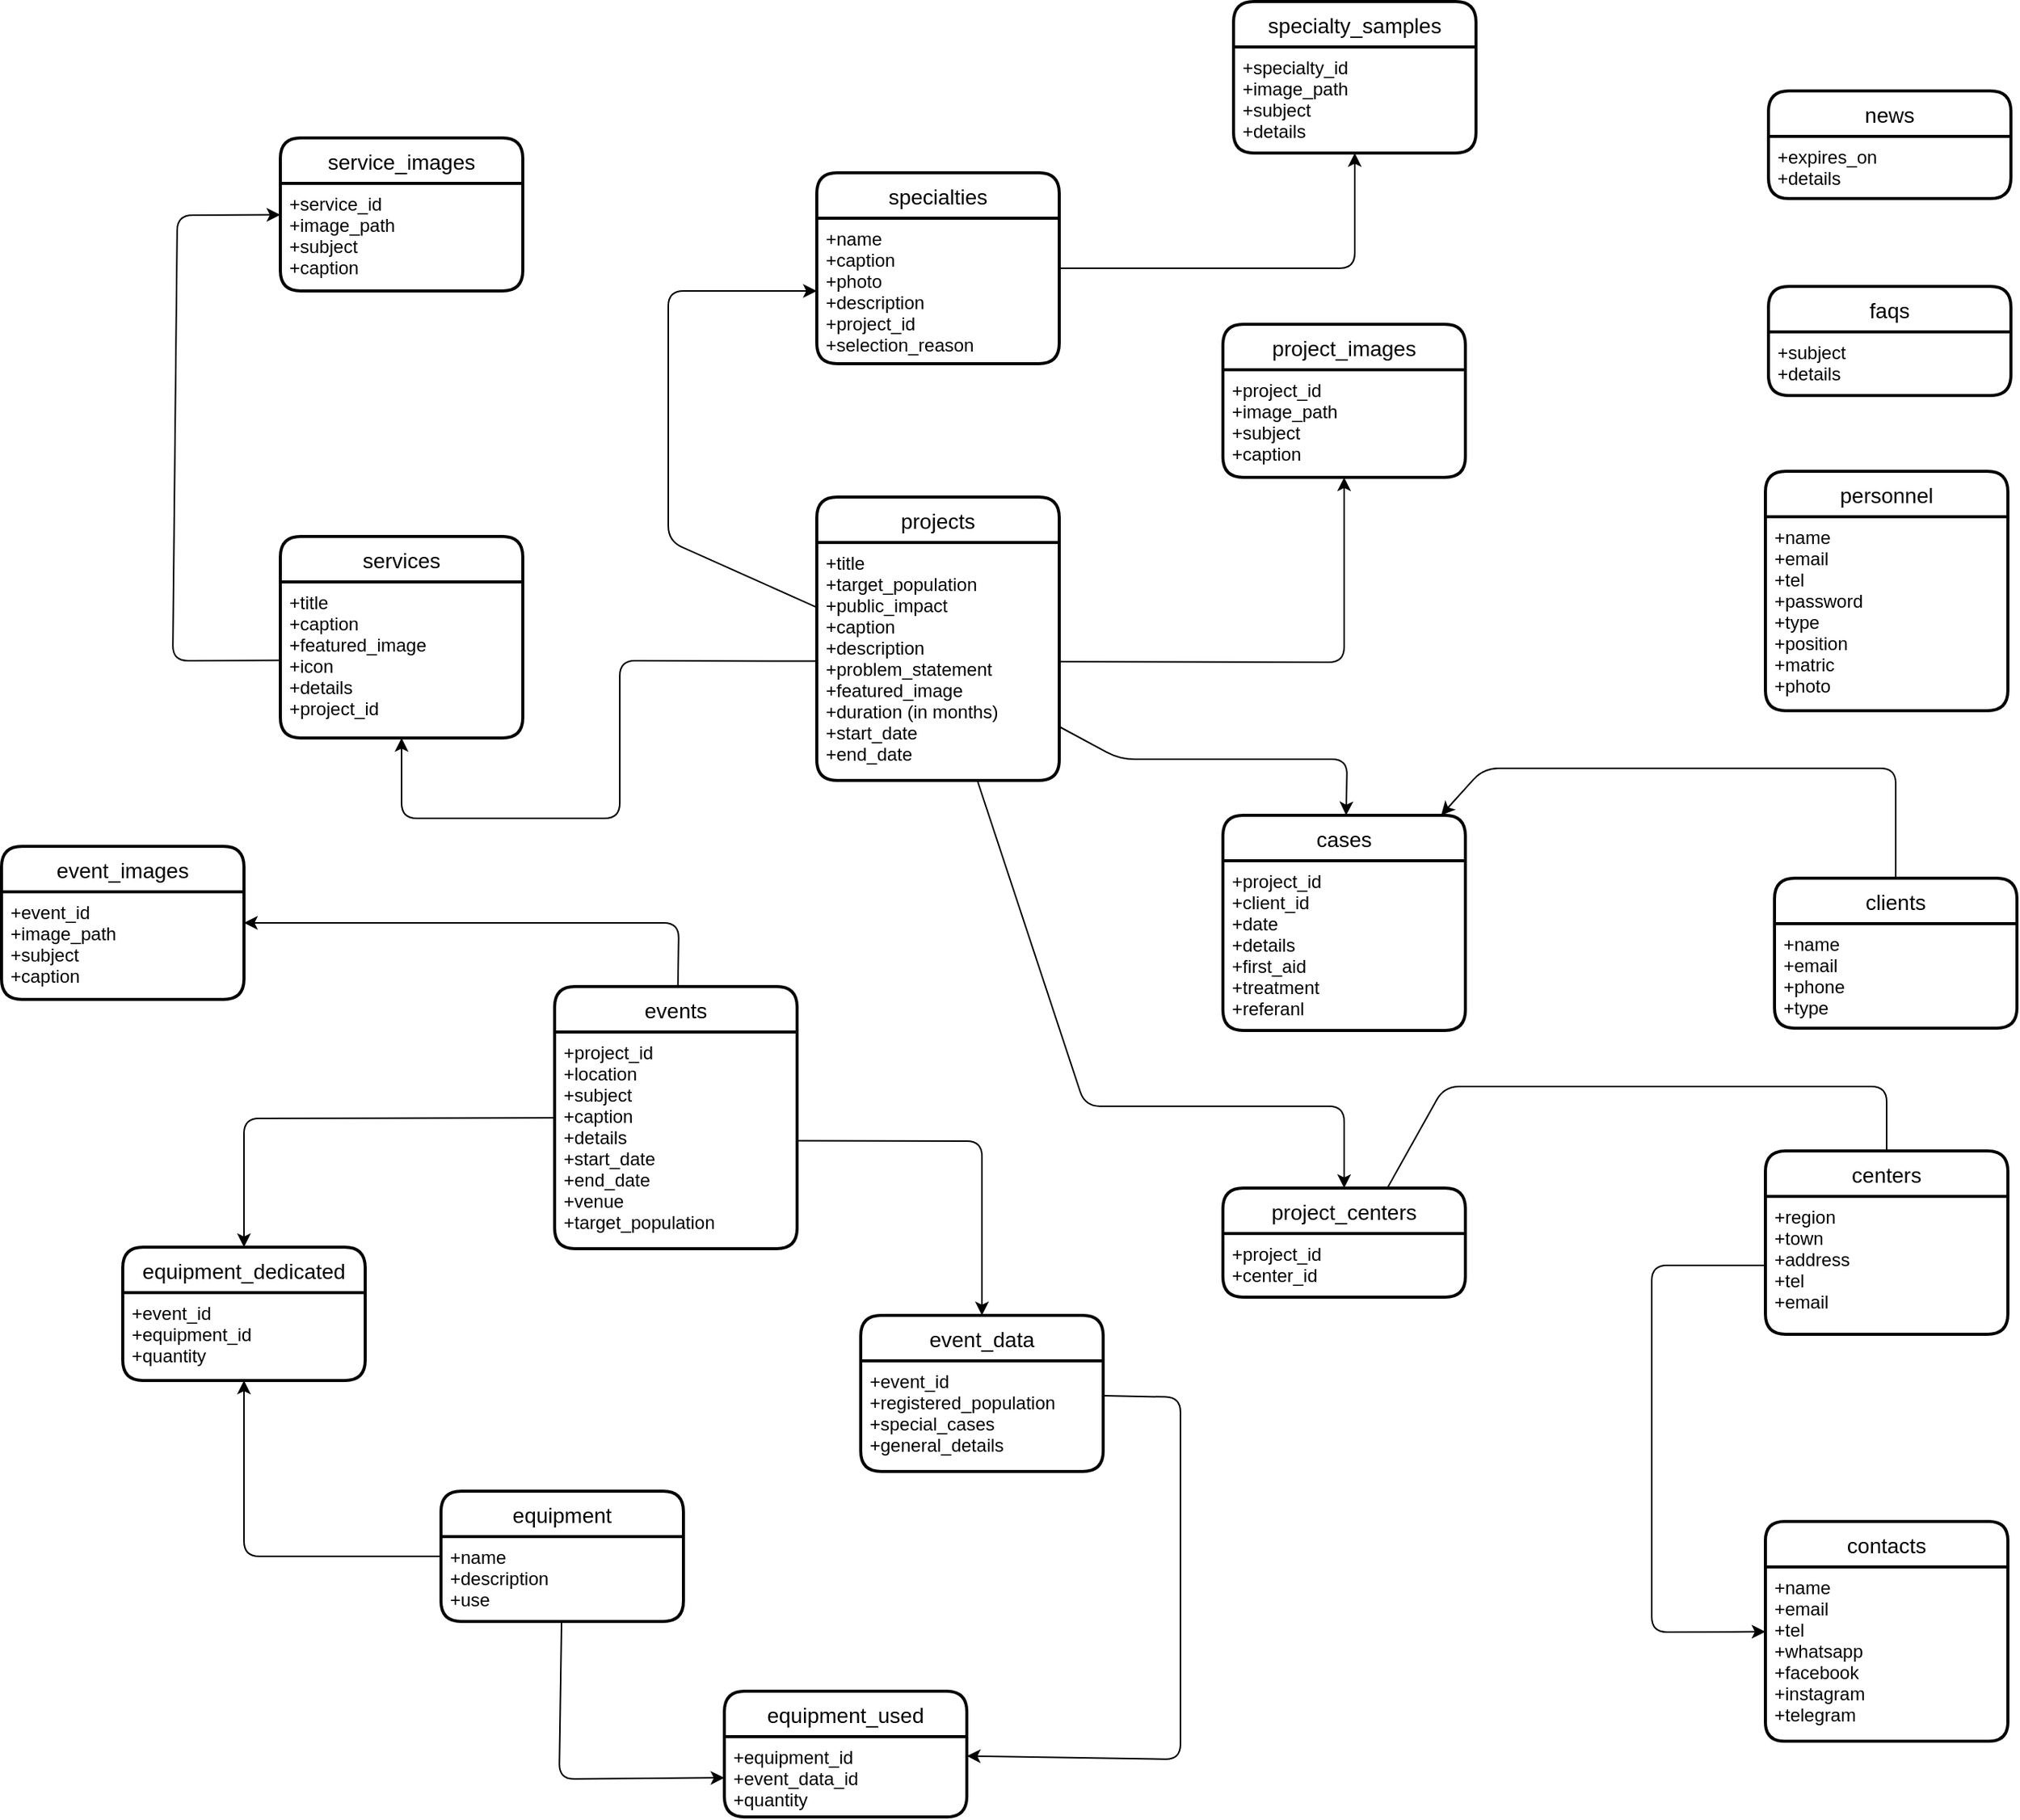 <mxfile>
    <diagram id="IXrpdVVFbbPVb9_5UWJJ" name="Page-1">
        <mxGraphModel dx="1607" dy="1587" grid="0" gridSize="10" guides="1" tooltips="1" connect="1" arrows="1" fold="1" page="0" pageScale="1" pageWidth="1700" pageHeight="1100" background="#FFFFFF" math="0" shadow="0">
            <root>
                <mxCell id="0"/>
                <mxCell id="1" parent="0"/>
                <mxCell id="3" value="projects" style="swimlane;childLayout=stackLayout;horizontal=1;startSize=30;horizontalStack=0;rounded=1;fontSize=14;fontStyle=0;strokeWidth=2;resizeParent=0;resizeLast=1;shadow=0;dashed=0;align=center;" vertex="1" parent="1">
                    <mxGeometry x="296" y="-130" width="160" height="187" as="geometry"/>
                </mxCell>
                <mxCell id="4" value="+title&#10;+target_population&#10;+public_impact&#10;+caption&#10;+description&#10;+problem_statement&#10;+featured_image&#10;+duration (in months)&#10;+start_date&#10;+end_date" style="align=left;strokeColor=none;fillColor=none;spacingLeft=4;fontSize=12;verticalAlign=top;resizable=0;rotatable=0;part=1;" vertex="1" parent="3">
                    <mxGeometry y="30" width="160" height="157" as="geometry"/>
                </mxCell>
                <mxCell id="75" value="" style="edgeStyle=none;html=1;" edge="1" parent="1" source="5" target="73">
                    <mxGeometry relative="1" as="geometry">
                        <Array as="points">
                            <mxPoint x="-82" y="280"/>
                        </Array>
                    </mxGeometry>
                </mxCell>
                <mxCell id="5" value="events" style="swimlane;childLayout=stackLayout;horizontal=1;startSize=30;horizontalStack=0;rounded=1;fontSize=14;fontStyle=0;strokeWidth=2;resizeParent=0;resizeLast=1;shadow=0;dashed=0;align=center;" vertex="1" parent="1">
                    <mxGeometry x="123" y="193" width="160" height="173" as="geometry"/>
                </mxCell>
                <mxCell id="6" value="+project_id&#10;+location&#10;+subject&#10;+caption&#10;+details&#10;+start_date&#10;+end_date&#10;+venue&#10;+target_population" style="align=left;strokeColor=none;fillColor=none;spacingLeft=4;fontSize=12;verticalAlign=top;resizable=0;rotatable=0;part=1;" vertex="1" parent="5">
                    <mxGeometry y="30" width="160" height="143" as="geometry"/>
                </mxCell>
                <mxCell id="8" value="personnel" style="swimlane;childLayout=stackLayout;horizontal=1;startSize=30;horizontalStack=0;rounded=1;fontSize=14;fontStyle=0;strokeWidth=2;resizeParent=0;resizeLast=1;shadow=0;dashed=0;align=center;" vertex="1" parent="1">
                    <mxGeometry x="922" y="-147" width="160" height="158" as="geometry"/>
                </mxCell>
                <mxCell id="9" value="+name&#10;+email&#10;+tel&#10;+password&#10;+type&#10;+position&#10;+matric&#10;+photo" style="align=left;strokeColor=none;fillColor=none;spacingLeft=4;fontSize=12;verticalAlign=top;resizable=0;rotatable=0;part=1;" vertex="1" parent="8">
                    <mxGeometry y="30" width="160" height="128" as="geometry"/>
                </mxCell>
                <mxCell id="11" value="cases" style="swimlane;childLayout=stackLayout;horizontal=1;startSize=30;horizontalStack=0;rounded=1;fontSize=14;fontStyle=0;strokeWidth=2;resizeParent=0;resizeLast=1;shadow=0;dashed=0;align=center;" vertex="1" parent="1">
                    <mxGeometry x="564" y="80" width="160" height="142" as="geometry"/>
                </mxCell>
                <mxCell id="12" value="+project_id&#10;+client_id&#10;+date&#10;+details&#10;+first_aid&#10;+treatment&#10;+referanl" style="align=left;strokeColor=none;fillColor=none;spacingLeft=4;fontSize=12;verticalAlign=top;resizable=0;rotatable=0;part=1;" vertex="1" parent="11">
                    <mxGeometry y="30" width="160" height="112" as="geometry"/>
                </mxCell>
                <mxCell id="59" style="edgeStyle=none;html=1;" edge="1" parent="1" source="17" target="56">
                    <mxGeometry relative="1" as="geometry">
                        <Array as="points">
                            <mxPoint x="651" y="-281"/>
                        </Array>
                    </mxGeometry>
                </mxCell>
                <mxCell id="17" value="specialties" style="swimlane;childLayout=stackLayout;horizontal=1;startSize=30;horizontalStack=0;rounded=1;fontSize=14;fontStyle=0;strokeWidth=2;resizeParent=0;resizeLast=1;shadow=0;dashed=0;align=center;" vertex="1" parent="1">
                    <mxGeometry x="296" y="-344" width="160" height="126" as="geometry"/>
                </mxCell>
                <mxCell id="18" value="+name&#10;+caption&#10;+photo&#10;+description&#10;+project_id&#10;+selection_reason" style="align=left;strokeColor=none;fillColor=none;spacingLeft=4;fontSize=12;verticalAlign=top;resizable=0;rotatable=0;part=1;" vertex="1" parent="17">
                    <mxGeometry y="30" width="160" height="96" as="geometry"/>
                </mxCell>
                <mxCell id="21" value="services" style="swimlane;childLayout=stackLayout;horizontal=1;startSize=30;horizontalStack=0;rounded=1;fontSize=14;fontStyle=0;strokeWidth=2;resizeParent=0;resizeLast=1;shadow=0;dashed=0;align=center;" vertex="1" parent="1">
                    <mxGeometry x="-58" y="-104" width="160" height="133" as="geometry"/>
                </mxCell>
                <mxCell id="22" value="+title&#10;+caption&#10;+featured_image&#10;+icon&#10;+details&#10;+project_id" style="align=left;strokeColor=none;fillColor=none;spacingLeft=4;fontSize=12;verticalAlign=top;resizable=0;rotatable=0;part=1;" vertex="1" parent="21">
                    <mxGeometry y="30" width="160" height="103" as="geometry"/>
                </mxCell>
                <mxCell id="26" value="clients" style="swimlane;childLayout=stackLayout;horizontal=1;startSize=30;horizontalStack=0;rounded=1;fontSize=14;fontStyle=0;strokeWidth=2;resizeParent=0;resizeLast=1;shadow=0;dashed=0;align=center;" vertex="1" parent="1">
                    <mxGeometry x="928" y="121.5" width="160" height="99" as="geometry"/>
                </mxCell>
                <mxCell id="27" value="+name&#10;+email&#10;+phone&#10;+type" style="align=left;strokeColor=none;fillColor=none;spacingLeft=4;fontSize=12;verticalAlign=top;resizable=0;rotatable=0;part=1;" vertex="1" parent="26">
                    <mxGeometry y="30" width="160" height="69" as="geometry"/>
                </mxCell>
                <mxCell id="29" value="news" style="swimlane;childLayout=stackLayout;horizontal=1;startSize=30;horizontalStack=0;rounded=1;fontSize=14;fontStyle=0;strokeWidth=2;resizeParent=0;resizeLast=1;shadow=0;dashed=0;align=center;" vertex="1" parent="1">
                    <mxGeometry x="924" y="-398" width="160" height="71" as="geometry"/>
                </mxCell>
                <mxCell id="30" value="+expires_on&#10;+details&#10;" style="align=left;strokeColor=none;fillColor=none;spacingLeft=4;fontSize=12;verticalAlign=top;resizable=0;rotatable=0;part=1;" vertex="1" parent="29">
                    <mxGeometry y="30" width="160" height="41" as="geometry"/>
                </mxCell>
                <mxCell id="84" value="" style="edgeStyle=none;html=1;" edge="1" parent="1" source="31" target="83">
                    <mxGeometry relative="1" as="geometry">
                        <Array as="points">
                            <mxPoint x="1002" y="259"/>
                            <mxPoint x="710" y="259"/>
                        </Array>
                    </mxGeometry>
                </mxCell>
                <mxCell id="31" value="centers" style="swimlane;childLayout=stackLayout;horizontal=1;startSize=30;horizontalStack=0;rounded=1;fontSize=14;fontStyle=0;strokeWidth=2;resizeParent=0;resizeLast=1;shadow=0;dashed=0;align=center;" vertex="1" parent="1">
                    <mxGeometry x="922" y="301.5" width="160" height="121" as="geometry"/>
                </mxCell>
                <mxCell id="32" value="+region&#10;+town&#10;+address&#10;+tel&#10;+email" style="align=left;strokeColor=none;fillColor=none;spacingLeft=4;fontSize=12;verticalAlign=top;resizable=0;rotatable=0;part=1;" vertex="1" parent="31">
                    <mxGeometry y="30" width="160" height="91" as="geometry"/>
                </mxCell>
                <mxCell id="34" value="contacts" style="swimlane;childLayout=stackLayout;horizontal=1;startSize=30;horizontalStack=0;rounded=1;fontSize=14;fontStyle=0;strokeWidth=2;resizeParent=0;resizeLast=1;shadow=0;dashed=0;align=center;arcSize=14;" vertex="1" parent="1">
                    <mxGeometry x="922" y="546" width="160" height="145" as="geometry"/>
                </mxCell>
                <mxCell id="35" value="+name&#10;+email&#10;+tel&#10;+whatsapp&#10;+facebook&#10;+instagram&#10;+telegram" style="align=left;strokeColor=none;fillColor=none;spacingLeft=4;fontSize=12;verticalAlign=top;resizable=0;rotatable=0;part=1;" vertex="1" parent="34">
                    <mxGeometry y="30" width="160" height="115" as="geometry"/>
                </mxCell>
                <mxCell id="37" value="faqs" style="swimlane;childLayout=stackLayout;horizontal=1;startSize=30;horizontalStack=0;rounded=1;fontSize=14;fontStyle=0;strokeWidth=2;resizeParent=0;resizeLast=1;shadow=0;dashed=0;align=center;" vertex="1" parent="1">
                    <mxGeometry x="924" y="-269" width="160" height="72" as="geometry"/>
                </mxCell>
                <mxCell id="38" value="+subject&#10;+details" style="align=left;strokeColor=none;fillColor=none;spacingLeft=4;fontSize=12;verticalAlign=top;resizable=0;rotatable=0;part=1;" vertex="1" parent="37">
                    <mxGeometry y="30" width="160" height="42" as="geometry"/>
                </mxCell>
                <mxCell id="66" value="" style="edgeStyle=none;html=1;" edge="1" parent="1" source="41" target="64">
                    <mxGeometry relative="1" as="geometry">
                        <Array as="points">
                            <mxPoint x="536" y="464"/>
                            <mxPoint x="536" y="703"/>
                        </Array>
                    </mxGeometry>
                </mxCell>
                <mxCell id="41" value="event_data" style="swimlane;childLayout=stackLayout;horizontal=1;startSize=30;horizontalStack=0;rounded=1;fontSize=14;fontStyle=0;strokeWidth=2;resizeParent=0;resizeLast=1;shadow=0;dashed=0;align=center;" vertex="1" parent="1">
                    <mxGeometry x="325" y="410" width="160" height="103" as="geometry"/>
                </mxCell>
                <mxCell id="42" value="+event_id&#10;+registered_population&#10;+special_cases&#10;+general_details" style="align=left;strokeColor=none;fillColor=none;spacingLeft=4;fontSize=12;verticalAlign=top;resizable=0;rotatable=0;part=1;" vertex="1" parent="41">
                    <mxGeometry y="30" width="160" height="73" as="geometry"/>
                </mxCell>
                <mxCell id="76" style="edgeStyle=none;html=1;" edge="1" parent="1" source="45" target="74">
                    <mxGeometry relative="1" as="geometry">
                        <Array as="points">
                            <mxPoint x="-82" y="569"/>
                        </Array>
                    </mxGeometry>
                </mxCell>
                <mxCell id="45" value="equipment" style="swimlane;childLayout=stackLayout;horizontal=1;startSize=30;horizontalStack=0;rounded=1;fontSize=14;fontStyle=0;strokeWidth=2;resizeParent=0;resizeLast=1;shadow=0;dashed=0;align=center;" vertex="1" parent="1">
                    <mxGeometry x="48" y="526" width="160" height="86" as="geometry"/>
                </mxCell>
                <mxCell id="46" value="+name&#10;+description&#10;+use" style="align=left;strokeColor=none;fillColor=none;spacingLeft=4;fontSize=12;verticalAlign=top;resizable=0;rotatable=0;part=1;" vertex="1" parent="45">
                    <mxGeometry y="30" width="160" height="56" as="geometry"/>
                </mxCell>
                <mxCell id="48" value="event_images" style="swimlane;childLayout=stackLayout;horizontal=1;startSize=30;horizontalStack=0;rounded=1;fontSize=14;fontStyle=0;strokeWidth=2;resizeParent=0;resizeLast=1;shadow=0;dashed=0;align=center;" vertex="1" parent="1">
                    <mxGeometry x="-242" y="100.5" width="160" height="101" as="geometry"/>
                </mxCell>
                <mxCell id="49" value="+event_id&#10;+image_path&#10;+subject&#10;+caption" style="align=left;strokeColor=none;fillColor=none;spacingLeft=4;fontSize=12;verticalAlign=top;resizable=0;rotatable=0;part=1;" vertex="1" parent="48">
                    <mxGeometry y="30" width="160" height="71" as="geometry"/>
                </mxCell>
                <mxCell id="51" value="project_images" style="swimlane;childLayout=stackLayout;horizontal=1;startSize=30;horizontalStack=0;rounded=1;fontSize=14;fontStyle=0;strokeWidth=2;resizeParent=0;resizeLast=1;shadow=0;dashed=0;align=center;" vertex="1" parent="1">
                    <mxGeometry x="564" y="-244" width="160" height="101" as="geometry"/>
                </mxCell>
                <mxCell id="52" value="+project_id&#10;+image_path&#10;+subject&#10;+caption" style="align=left;strokeColor=none;fillColor=none;spacingLeft=4;fontSize=12;verticalAlign=top;resizable=0;rotatable=0;part=1;" vertex="1" parent="51">
                    <mxGeometry y="30" width="160" height="71" as="geometry"/>
                </mxCell>
                <mxCell id="54" style="edgeStyle=none;html=1;" edge="1" parent="1" source="4" target="52">
                    <mxGeometry relative="1" as="geometry">
                        <Array as="points">
                            <mxPoint x="644" y="-21"/>
                        </Array>
                    </mxGeometry>
                </mxCell>
                <mxCell id="55" style="edgeStyle=none;html=1;" edge="1" parent="1" source="5" target="48">
                    <mxGeometry relative="1" as="geometry">
                        <Array as="points">
                            <mxPoint x="205" y="151"/>
                        </Array>
                    </mxGeometry>
                </mxCell>
                <mxCell id="56" value="specialty_samples" style="swimlane;childLayout=stackLayout;horizontal=1;startSize=30;horizontalStack=0;rounded=1;fontSize=14;fontStyle=0;strokeWidth=2;resizeParent=0;resizeLast=1;shadow=0;dashed=0;align=center;" vertex="1" parent="1">
                    <mxGeometry x="571" y="-457" width="160" height="100" as="geometry"/>
                </mxCell>
                <mxCell id="57" value="+specialty_id&#10;+image_path&#10;+subject&#10;+details" style="align=left;strokeColor=none;fillColor=none;spacingLeft=4;fontSize=12;verticalAlign=top;resizable=0;rotatable=0;part=1;" vertex="1" parent="56">
                    <mxGeometry y="30" width="160" height="70" as="geometry"/>
                </mxCell>
                <mxCell id="61" value="service_images" style="swimlane;childLayout=stackLayout;horizontal=1;startSize=30;horizontalStack=0;rounded=1;fontSize=14;fontStyle=0;strokeWidth=2;resizeParent=0;resizeLast=1;shadow=0;dashed=0;align=center;" vertex="1" parent="1">
                    <mxGeometry x="-58" y="-367" width="160" height="101" as="geometry"/>
                </mxCell>
                <mxCell id="62" value="+service_id&#10;+image_path&#10;+subject&#10;+caption" style="align=left;strokeColor=none;fillColor=none;spacingLeft=4;fontSize=12;verticalAlign=top;resizable=0;rotatable=0;part=1;" vertex="1" parent="61">
                    <mxGeometry y="30" width="160" height="71" as="geometry"/>
                </mxCell>
                <mxCell id="63" style="edgeStyle=none;html=1;" edge="1" parent="1" source="22" target="61">
                    <mxGeometry relative="1" as="geometry">
                        <Array as="points">
                            <mxPoint x="-129" y="-22"/>
                            <mxPoint x="-126" y="-316"/>
                        </Array>
                    </mxGeometry>
                </mxCell>
                <mxCell id="64" value="equipment_used" style="swimlane;childLayout=stackLayout;horizontal=1;startSize=30;horizontalStack=0;rounded=1;fontSize=14;fontStyle=0;strokeWidth=2;resizeParent=0;resizeLast=1;shadow=0;dashed=0;align=center;" vertex="1" parent="1">
                    <mxGeometry x="235" y="658" width="160" height="83" as="geometry"/>
                </mxCell>
                <mxCell id="65" value="+equipment_id&#10;+event_data_id&#10;+quantity" style="align=left;strokeColor=none;fillColor=none;spacingLeft=4;fontSize=12;verticalAlign=top;resizable=0;rotatable=0;part=1;" vertex="1" parent="64">
                    <mxGeometry y="30" width="160" height="53" as="geometry"/>
                </mxCell>
                <mxCell id="67" style="edgeStyle=none;html=1;" edge="1" parent="1" source="46" target="65">
                    <mxGeometry relative="1" as="geometry">
                        <Array as="points">
                            <mxPoint x="126" y="716"/>
                        </Array>
                    </mxGeometry>
                </mxCell>
                <mxCell id="71" style="edgeStyle=none;html=1;" edge="1" parent="1" source="26" target="11">
                    <mxGeometry relative="1" as="geometry">
                        <Array as="points">
                            <mxPoint x="1008" y="49"/>
                            <mxPoint x="736" y="49"/>
                        </Array>
                    </mxGeometry>
                </mxCell>
                <mxCell id="72" style="edgeStyle=none;html=1;" edge="1" parent="1" source="6" target="41">
                    <mxGeometry relative="1" as="geometry">
                        <Array as="points">
                            <mxPoint x="405" y="295"/>
                        </Array>
                    </mxGeometry>
                </mxCell>
                <mxCell id="73" value="equipment_dedicated" style="swimlane;childLayout=stackLayout;horizontal=1;startSize=30;horizontalStack=0;rounded=1;fontSize=14;fontStyle=0;strokeWidth=2;resizeParent=0;resizeLast=1;shadow=0;dashed=0;align=center;" vertex="1" parent="1">
                    <mxGeometry x="-162" y="365" width="160" height="88" as="geometry"/>
                </mxCell>
                <mxCell id="74" value="+event_id&#10;+equipment_id&#10;+quantity" style="align=left;strokeColor=none;fillColor=none;spacingLeft=4;fontSize=12;verticalAlign=top;resizable=0;rotatable=0;part=1;" vertex="1" parent="73">
                    <mxGeometry y="30" width="160" height="58" as="geometry"/>
                </mxCell>
                <mxCell id="77" style="edgeStyle=none;html=1;" edge="1" parent="1" source="4" target="11">
                    <mxGeometry relative="1" as="geometry">
                        <Array as="points">
                            <mxPoint x="496" y="43"/>
                            <mxPoint x="646" y="43"/>
                        </Array>
                    </mxGeometry>
                </mxCell>
                <mxCell id="78" style="edgeStyle=none;html=1;" edge="1" parent="1" source="4" target="18">
                    <mxGeometry relative="1" as="geometry">
                        <mxPoint x="376" y="-108" as="sourcePoint"/>
                        <Array as="points">
                            <mxPoint x="198" y="-101"/>
                            <mxPoint x="198" y="-266"/>
                        </Array>
                    </mxGeometry>
                </mxCell>
                <mxCell id="79" style="edgeStyle=none;html=1;" edge="1" parent="1" source="4" target="22">
                    <mxGeometry relative="1" as="geometry">
                        <Array as="points">
                            <mxPoint x="166" y="-22"/>
                            <mxPoint x="166" y="82"/>
                            <mxPoint x="22" y="82"/>
                        </Array>
                    </mxGeometry>
                </mxCell>
                <mxCell id="80" style="edgeStyle=none;html=1;" edge="1" parent="1" source="32" target="34">
                    <mxGeometry relative="1" as="geometry">
                        <Array as="points">
                            <mxPoint x="847" y="377"/>
                            <mxPoint x="847" y="619"/>
                        </Array>
                    </mxGeometry>
                </mxCell>
                <mxCell id="82" value="project_centers" style="swimlane;childLayout=stackLayout;horizontal=1;startSize=30;horizontalStack=0;rounded=1;fontSize=14;fontStyle=0;strokeWidth=2;resizeParent=0;resizeLast=1;shadow=0;dashed=0;align=center;" vertex="1" parent="1">
                    <mxGeometry x="564" y="326" width="160" height="72" as="geometry"/>
                </mxCell>
                <mxCell id="83" value="+project_id&#10;+center_id" style="align=left;strokeColor=none;fillColor=none;spacingLeft=4;fontSize=12;verticalAlign=top;resizable=0;rotatable=0;part=1;" vertex="1" parent="82">
                    <mxGeometry y="30" width="160" height="42" as="geometry"/>
                </mxCell>
                <mxCell id="85" style="edgeStyle=none;html=1;" edge="1" parent="1" source="4" target="82">
                    <mxGeometry relative="1" as="geometry">
                        <Array as="points">
                            <mxPoint x="473" y="272"/>
                            <mxPoint x="644" y="272"/>
                        </Array>
                    </mxGeometry>
                </mxCell>
            </root>
        </mxGraphModel>
    </diagram>
</mxfile>